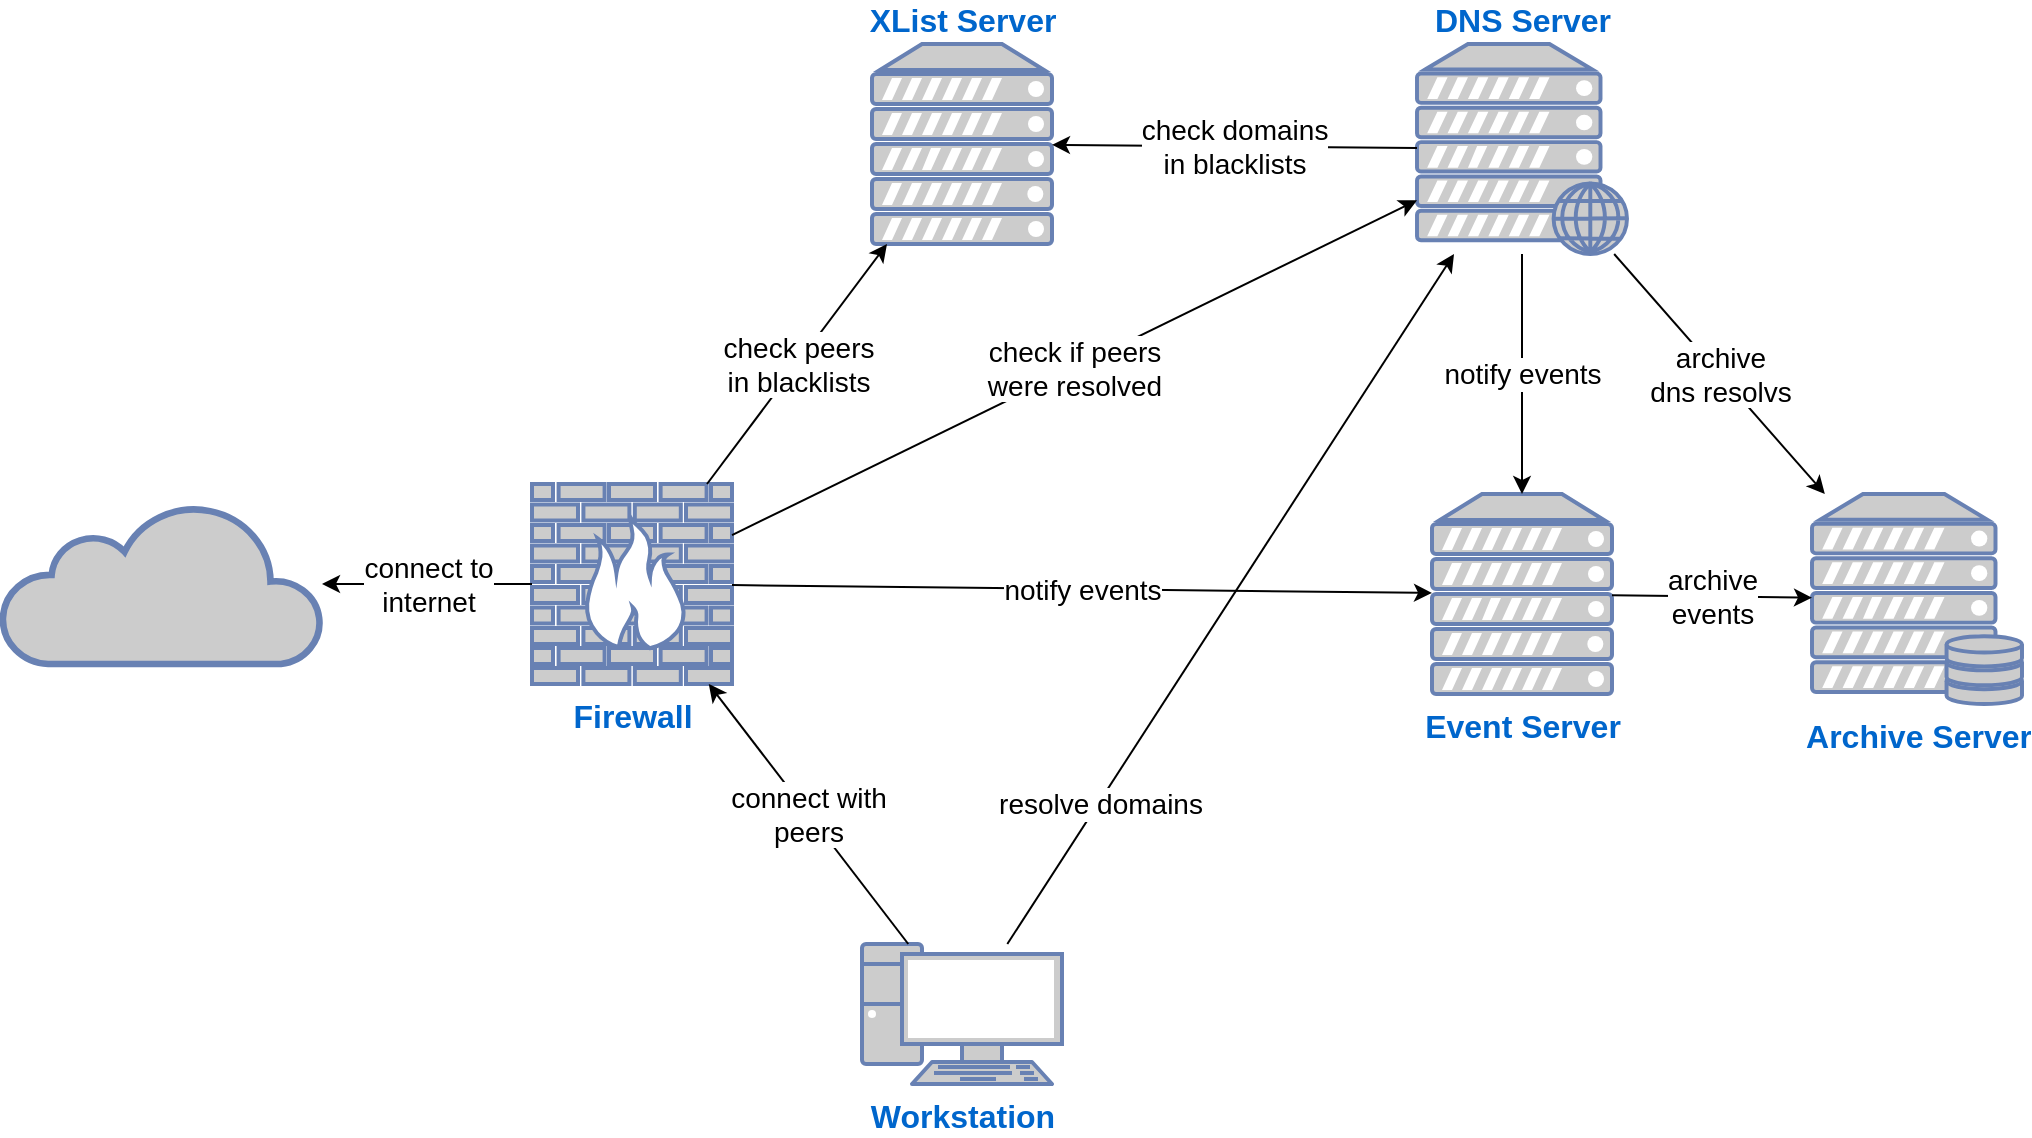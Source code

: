 <mxfile version="14.1.8" type="device"><diagram name="Page-1" id="55a83fd1-7818-8e21-69c5-c3457e3827bb"><mxGraphModel dx="2202" dy="806" grid="1" gridSize="10" guides="1" tooltips="1" connect="1" arrows="1" fold="1" page="1" pageScale="1" pageWidth="1100" pageHeight="850" background="#ffffff" math="0" shadow="0"><root><mxCell id="0"/><mxCell id="1" parent="0"/><mxCell id="1bk7HvvrcmtgeFaMOrxn-1" value="Archive Server" style="fontColor=#0066CC;verticalAlign=top;verticalLabelPosition=bottom;labelPosition=center;align=center;html=1;outlineConnect=0;fillColor=#CCCCCC;strokeColor=#6881B3;gradientColor=none;gradientDirection=north;strokeWidth=2;shape=mxgraph.networks.server_storage;fontStyle=1;fontSize=16;" parent="1" vertex="1"><mxGeometry x="770" y="375" width="105" height="105" as="geometry"/></mxCell><mxCell id="1bk7HvvrcmtgeFaMOrxn-2" value="Firewall" style="fontColor=#0066CC;verticalAlign=top;verticalLabelPosition=bottom;labelPosition=center;align=center;html=1;outlineConnect=0;fillColor=#CCCCCC;strokeColor=#6881B3;gradientColor=none;gradientDirection=north;strokeWidth=2;shape=mxgraph.networks.firewall;fontStyle=1;fontSize=16;" parent="1" vertex="1"><mxGeometry x="130" y="370" width="100" height="100" as="geometry"/></mxCell><mxCell id="1bk7HvvrcmtgeFaMOrxn-4" value="Event Server" style="fontColor=#0066CC;verticalAlign=top;verticalLabelPosition=bottom;labelPosition=center;align=center;html=1;outlineConnect=0;fillColor=#CCCCCC;strokeColor=#6881B3;gradientColor=none;gradientDirection=north;strokeWidth=2;shape=mxgraph.networks.server;fontStyle=1;fontSize=16;" parent="1" vertex="1"><mxGeometry x="580" y="375" width="90" height="100" as="geometry"/></mxCell><mxCell id="1bk7HvvrcmtgeFaMOrxn-6" value="DNS Server" style="fontColor=#0066CC;verticalAlign=bottom;verticalLabelPosition=top;labelPosition=center;align=center;html=1;outlineConnect=0;fillColor=#CCCCCC;strokeColor=#6881B3;gradientColor=none;gradientDirection=north;strokeWidth=2;shape=mxgraph.networks.web_server;fontStyle=1;fontSize=16;" parent="1" vertex="1"><mxGeometry x="572.5" y="150" width="105" height="105" as="geometry"/></mxCell><mxCell id="1bk7HvvrcmtgeFaMOrxn-7" value="XList Server" style="fontColor=#0066CC;verticalAlign=bottom;verticalLabelPosition=top;labelPosition=center;align=center;html=1;outlineConnect=0;fillColor=#CCCCCC;strokeColor=#6881B3;gradientColor=none;gradientDirection=north;strokeWidth=2;shape=mxgraph.networks.server;fontStyle=1;fontSize=16;" parent="1" vertex="1"><mxGeometry x="300" y="150" width="90" height="100" as="geometry"/></mxCell><mxCell id="1bk7HvvrcmtgeFaMOrxn-8" value="" style="html=1;outlineConnect=0;fillColor=#CCCCCC;strokeColor=#6881B3;gradientColor=none;gradientDirection=north;strokeWidth=2;shape=mxgraph.networks.cloud;fontColor=#ffffff;" parent="1" vertex="1"><mxGeometry x="-135" y="380" width="160" height="80" as="geometry"/></mxCell><mxCell id="1bk7HvvrcmtgeFaMOrxn-9" value="Workstation" style="fontColor=#0066CC;verticalAlign=top;verticalLabelPosition=bottom;labelPosition=center;align=center;html=1;outlineConnect=0;fillColor=#CCCCCC;strokeColor=#6881B3;gradientColor=none;gradientDirection=north;strokeWidth=2;shape=mxgraph.networks.pc;fontStyle=1;fontSize=16;" parent="1" vertex="1"><mxGeometry x="295" y="600" width="100" height="70" as="geometry"/></mxCell><mxCell id="1bk7HvvrcmtgeFaMOrxn-11" value="check domains&lt;br style=&quot;font-size: 14px;&quot;&gt;in blacklists" style="endArrow=classic;html=1;fontSize=14;" parent="1" source="1bk7HvvrcmtgeFaMOrxn-6" target="1bk7HvvrcmtgeFaMOrxn-7" edge="1"><mxGeometry width="50" height="50" relative="1" as="geometry"><mxPoint x="390" y="530" as="sourcePoint"/><mxPoint x="440" y="480" as="targetPoint"/></mxGeometry></mxCell><mxCell id="1bk7HvvrcmtgeFaMOrxn-12" value="check if peers&lt;br style=&quot;font-size: 14px;&quot;&gt;were resolved" style="endArrow=classic;html=1;fontSize=14;" parent="1" source="1bk7HvvrcmtgeFaMOrxn-2" target="1bk7HvvrcmtgeFaMOrxn-6" edge="1"><mxGeometry width="50" height="50" relative="1" as="geometry"><mxPoint x="280" y="420" as="sourcePoint"/><mxPoint x="330" y="370" as="targetPoint"/></mxGeometry></mxCell><mxCell id="1bk7HvvrcmtgeFaMOrxn-13" value="check peers&lt;br style=&quot;font-size: 14px;&quot;&gt;in blacklists" style="endArrow=classic;html=1;fontSize=14;" parent="1" source="1bk7HvvrcmtgeFaMOrxn-2" target="1bk7HvvrcmtgeFaMOrxn-7" edge="1"><mxGeometry width="50" height="50" relative="1" as="geometry"><mxPoint x="390" y="520" as="sourcePoint"/><mxPoint x="440" y="470" as="targetPoint"/></mxGeometry></mxCell><mxCell id="1bk7HvvrcmtgeFaMOrxn-14" value="resolve domains" style="endArrow=classic;html=1;fontSize=14;" parent="1" source="1bk7HvvrcmtgeFaMOrxn-9" target="1bk7HvvrcmtgeFaMOrxn-6" edge="1"><mxGeometry x="-0.591" y="-1" width="50" height="50" relative="1" as="geometry"><mxPoint x="390" y="510" as="sourcePoint"/><mxPoint x="440" y="460" as="targetPoint"/><mxPoint as="offset"/></mxGeometry></mxCell><mxCell id="1bk7HvvrcmtgeFaMOrxn-15" value="connect with&lt;br style=&quot;font-size: 14px;&quot;&gt;peers" style="endArrow=classic;html=1;fontSize=14;" parent="1" source="1bk7HvvrcmtgeFaMOrxn-9" target="1bk7HvvrcmtgeFaMOrxn-2" edge="1"><mxGeometry width="50" height="50" relative="1" as="geometry"><mxPoint x="390" y="510" as="sourcePoint"/><mxPoint x="440" y="460" as="targetPoint"/></mxGeometry></mxCell><mxCell id="1bk7HvvrcmtgeFaMOrxn-16" value="connect to&lt;br style=&quot;font-size: 14px;&quot;&gt;internet" style="endArrow=classic;html=1;fontSize=14;" parent="1" source="1bk7HvvrcmtgeFaMOrxn-2" target="1bk7HvvrcmtgeFaMOrxn-8" edge="1"><mxGeometry width="50" height="50" relative="1" as="geometry"><mxPoint x="390" y="500" as="sourcePoint"/><mxPoint x="440" y="450" as="targetPoint"/></mxGeometry></mxCell><mxCell id="1bk7HvvrcmtgeFaMOrxn-17" value="notify events" style="endArrow=classic;html=1;fontSize=14;" parent="1" source="1bk7HvvrcmtgeFaMOrxn-2" target="1bk7HvvrcmtgeFaMOrxn-4" edge="1"><mxGeometry width="50" height="50" relative="1" as="geometry"><mxPoint x="390" y="500" as="sourcePoint"/><mxPoint x="440" y="450" as="targetPoint"/></mxGeometry></mxCell><mxCell id="1bk7HvvrcmtgeFaMOrxn-18" value="archive&lt;br style=&quot;font-size: 14px;&quot;&gt;events" style="endArrow=classic;html=1;fontSize=14;" parent="1" source="1bk7HvvrcmtgeFaMOrxn-4" target="1bk7HvvrcmtgeFaMOrxn-1" edge="1"><mxGeometry width="50" height="50" relative="1" as="geometry"><mxPoint x="390" y="500" as="sourcePoint"/><mxPoint x="440" y="450" as="targetPoint"/></mxGeometry></mxCell><mxCell id="1bk7HvvrcmtgeFaMOrxn-19" value="archive&lt;br style=&quot;font-size: 14px;&quot;&gt;dns resolvs" style="endArrow=classic;html=1;fontSize=14;" parent="1" source="1bk7HvvrcmtgeFaMOrxn-6" target="1bk7HvvrcmtgeFaMOrxn-1" edge="1"><mxGeometry width="50" height="50" relative="1" as="geometry"><mxPoint x="390" y="490" as="sourcePoint"/><mxPoint x="440" y="440" as="targetPoint"/></mxGeometry></mxCell><mxCell id="1bk7HvvrcmtgeFaMOrxn-20" value="notify events" style="endArrow=classic;html=1;fontSize=14;" parent="1" source="1bk7HvvrcmtgeFaMOrxn-6" target="1bk7HvvrcmtgeFaMOrxn-4" edge="1"><mxGeometry width="50" height="50" relative="1" as="geometry"><mxPoint x="390" y="480" as="sourcePoint"/><mxPoint x="440" y="430" as="targetPoint"/></mxGeometry></mxCell></root></mxGraphModel></diagram></mxfile>